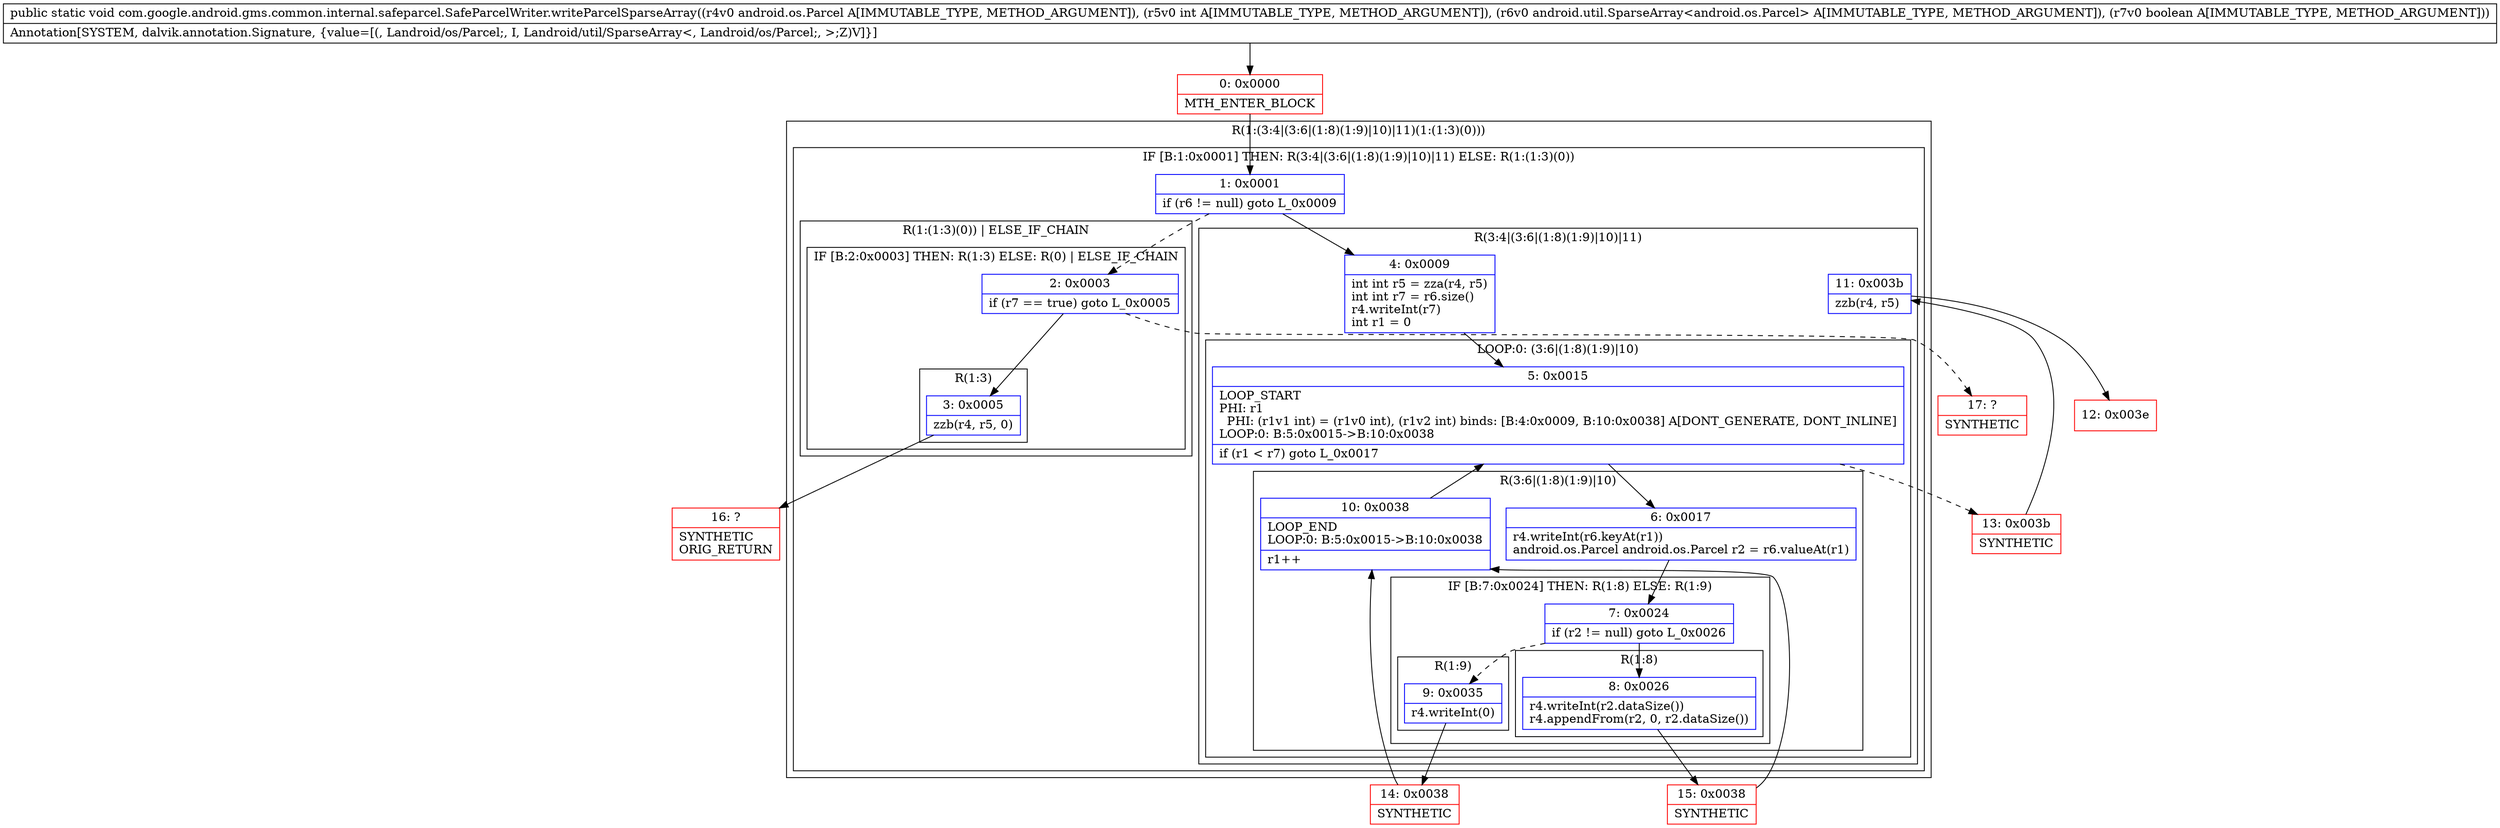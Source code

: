 digraph "CFG forcom.google.android.gms.common.internal.safeparcel.SafeParcelWriter.writeParcelSparseArray(Landroid\/os\/Parcel;ILandroid\/util\/SparseArray;Z)V" {
subgraph cluster_Region_1460844527 {
label = "R(1:(3:4|(3:6|(1:8)(1:9)|10)|11)(1:(1:3)(0)))";
node [shape=record,color=blue];
subgraph cluster_IfRegion_167372232 {
label = "IF [B:1:0x0001] THEN: R(3:4|(3:6|(1:8)(1:9)|10)|11) ELSE: R(1:(1:3)(0))";
node [shape=record,color=blue];
Node_1 [shape=record,label="{1\:\ 0x0001|if (r6 != null) goto L_0x0009\l}"];
subgraph cluster_Region_865192489 {
label = "R(3:4|(3:6|(1:8)(1:9)|10)|11)";
node [shape=record,color=blue];
Node_4 [shape=record,label="{4\:\ 0x0009|int int r5 = zza(r4, r5)\lint int r7 = r6.size()\lr4.writeInt(r7)\lint r1 = 0\l}"];
subgraph cluster_LoopRegion_1179802950 {
label = "LOOP:0: (3:6|(1:8)(1:9)|10)";
node [shape=record,color=blue];
Node_5 [shape=record,label="{5\:\ 0x0015|LOOP_START\lPHI: r1 \l  PHI: (r1v1 int) = (r1v0 int), (r1v2 int) binds: [B:4:0x0009, B:10:0x0038] A[DONT_GENERATE, DONT_INLINE]\lLOOP:0: B:5:0x0015\-\>B:10:0x0038\l|if (r1 \< r7) goto L_0x0017\l}"];
subgraph cluster_Region_2093719926 {
label = "R(3:6|(1:8)(1:9)|10)";
node [shape=record,color=blue];
Node_6 [shape=record,label="{6\:\ 0x0017|r4.writeInt(r6.keyAt(r1))\landroid.os.Parcel android.os.Parcel r2 = r6.valueAt(r1)\l}"];
subgraph cluster_IfRegion_795319666 {
label = "IF [B:7:0x0024] THEN: R(1:8) ELSE: R(1:9)";
node [shape=record,color=blue];
Node_7 [shape=record,label="{7\:\ 0x0024|if (r2 != null) goto L_0x0026\l}"];
subgraph cluster_Region_312134197 {
label = "R(1:8)";
node [shape=record,color=blue];
Node_8 [shape=record,label="{8\:\ 0x0026|r4.writeInt(r2.dataSize())\lr4.appendFrom(r2, 0, r2.dataSize())\l}"];
}
subgraph cluster_Region_1087358963 {
label = "R(1:9)";
node [shape=record,color=blue];
Node_9 [shape=record,label="{9\:\ 0x0035|r4.writeInt(0)\l}"];
}
}
Node_10 [shape=record,label="{10\:\ 0x0038|LOOP_END\lLOOP:0: B:5:0x0015\-\>B:10:0x0038\l|r1++\l}"];
}
}
Node_11 [shape=record,label="{11\:\ 0x003b|zzb(r4, r5)\l}"];
}
subgraph cluster_Region_1344054050 {
label = "R(1:(1:3)(0)) | ELSE_IF_CHAIN\l";
node [shape=record,color=blue];
subgraph cluster_IfRegion_317971201 {
label = "IF [B:2:0x0003] THEN: R(1:3) ELSE: R(0) | ELSE_IF_CHAIN\l";
node [shape=record,color=blue];
Node_2 [shape=record,label="{2\:\ 0x0003|if (r7 == true) goto L_0x0005\l}"];
subgraph cluster_Region_1424145202 {
label = "R(1:3)";
node [shape=record,color=blue];
Node_3 [shape=record,label="{3\:\ 0x0005|zzb(r4, r5, 0)\l}"];
}
subgraph cluster_Region_1789664770 {
label = "R(0)";
node [shape=record,color=blue];
}
}
}
}
}
Node_0 [shape=record,color=red,label="{0\:\ 0x0000|MTH_ENTER_BLOCK\l}"];
Node_12 [shape=record,color=red,label="{12\:\ 0x003e}"];
Node_13 [shape=record,color=red,label="{13\:\ 0x003b|SYNTHETIC\l}"];
Node_14 [shape=record,color=red,label="{14\:\ 0x0038|SYNTHETIC\l}"];
Node_15 [shape=record,color=red,label="{15\:\ 0x0038|SYNTHETIC\l}"];
Node_16 [shape=record,color=red,label="{16\:\ ?|SYNTHETIC\lORIG_RETURN\l}"];
Node_17 [shape=record,color=red,label="{17\:\ ?|SYNTHETIC\l}"];
MethodNode[shape=record,label="{public static void com.google.android.gms.common.internal.safeparcel.SafeParcelWriter.writeParcelSparseArray((r4v0 android.os.Parcel A[IMMUTABLE_TYPE, METHOD_ARGUMENT]), (r5v0 int A[IMMUTABLE_TYPE, METHOD_ARGUMENT]), (r6v0 android.util.SparseArray\<android.os.Parcel\> A[IMMUTABLE_TYPE, METHOD_ARGUMENT]), (r7v0 boolean A[IMMUTABLE_TYPE, METHOD_ARGUMENT]))  | Annotation[SYSTEM, dalvik.annotation.Signature, \{value=[(, Landroid\/os\/Parcel;, I, Landroid\/util\/SparseArray\<, Landroid\/os\/Parcel;, \>;Z)V]\}]\l}"];
MethodNode -> Node_0;
Node_1 -> Node_2[style=dashed];
Node_1 -> Node_4;
Node_4 -> Node_5;
Node_5 -> Node_6;
Node_5 -> Node_13[style=dashed];
Node_6 -> Node_7;
Node_7 -> Node_8;
Node_7 -> Node_9[style=dashed];
Node_8 -> Node_15;
Node_9 -> Node_14;
Node_10 -> Node_5;
Node_11 -> Node_12;
Node_2 -> Node_3;
Node_2 -> Node_17[style=dashed];
Node_3 -> Node_16;
Node_0 -> Node_1;
Node_13 -> Node_11;
Node_14 -> Node_10;
Node_15 -> Node_10;
}

